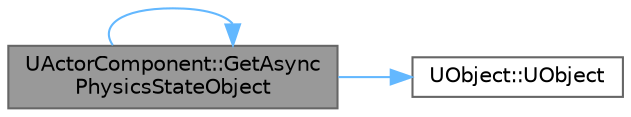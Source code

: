 digraph "UActorComponent::GetAsyncPhysicsStateObject"
{
 // INTERACTIVE_SVG=YES
 // LATEX_PDF_SIZE
  bgcolor="transparent";
  edge [fontname=Helvetica,fontsize=10,labelfontname=Helvetica,labelfontsize=10];
  node [fontname=Helvetica,fontsize=10,shape=box,height=0.2,width=0.4];
  rankdir="LR";
  Node1 [id="Node000001",label="UActorComponent::GetAsync\lPhysicsStateObject",height=0.2,width=0.4,color="gray40", fillcolor="grey60", style="filled", fontcolor="black",tooltip="Returns the associated UObject for this processor."];
  Node1 -> Node2 [id="edge1_Node000001_Node000002",color="steelblue1",style="solid",tooltip=" "];
  Node2 [id="Node000002",label="UObject::UObject",height=0.2,width=0.4,color="grey40", fillcolor="white", style="filled",URL="$df/def/classUObject.html#ae1e8afb0b1117edf494eab22aea37761",tooltip="Default constructor."];
  Node1 -> Node1 [id="edge2_Node000001_Node000001",color="steelblue1",style="solid",tooltip=" "];
}
